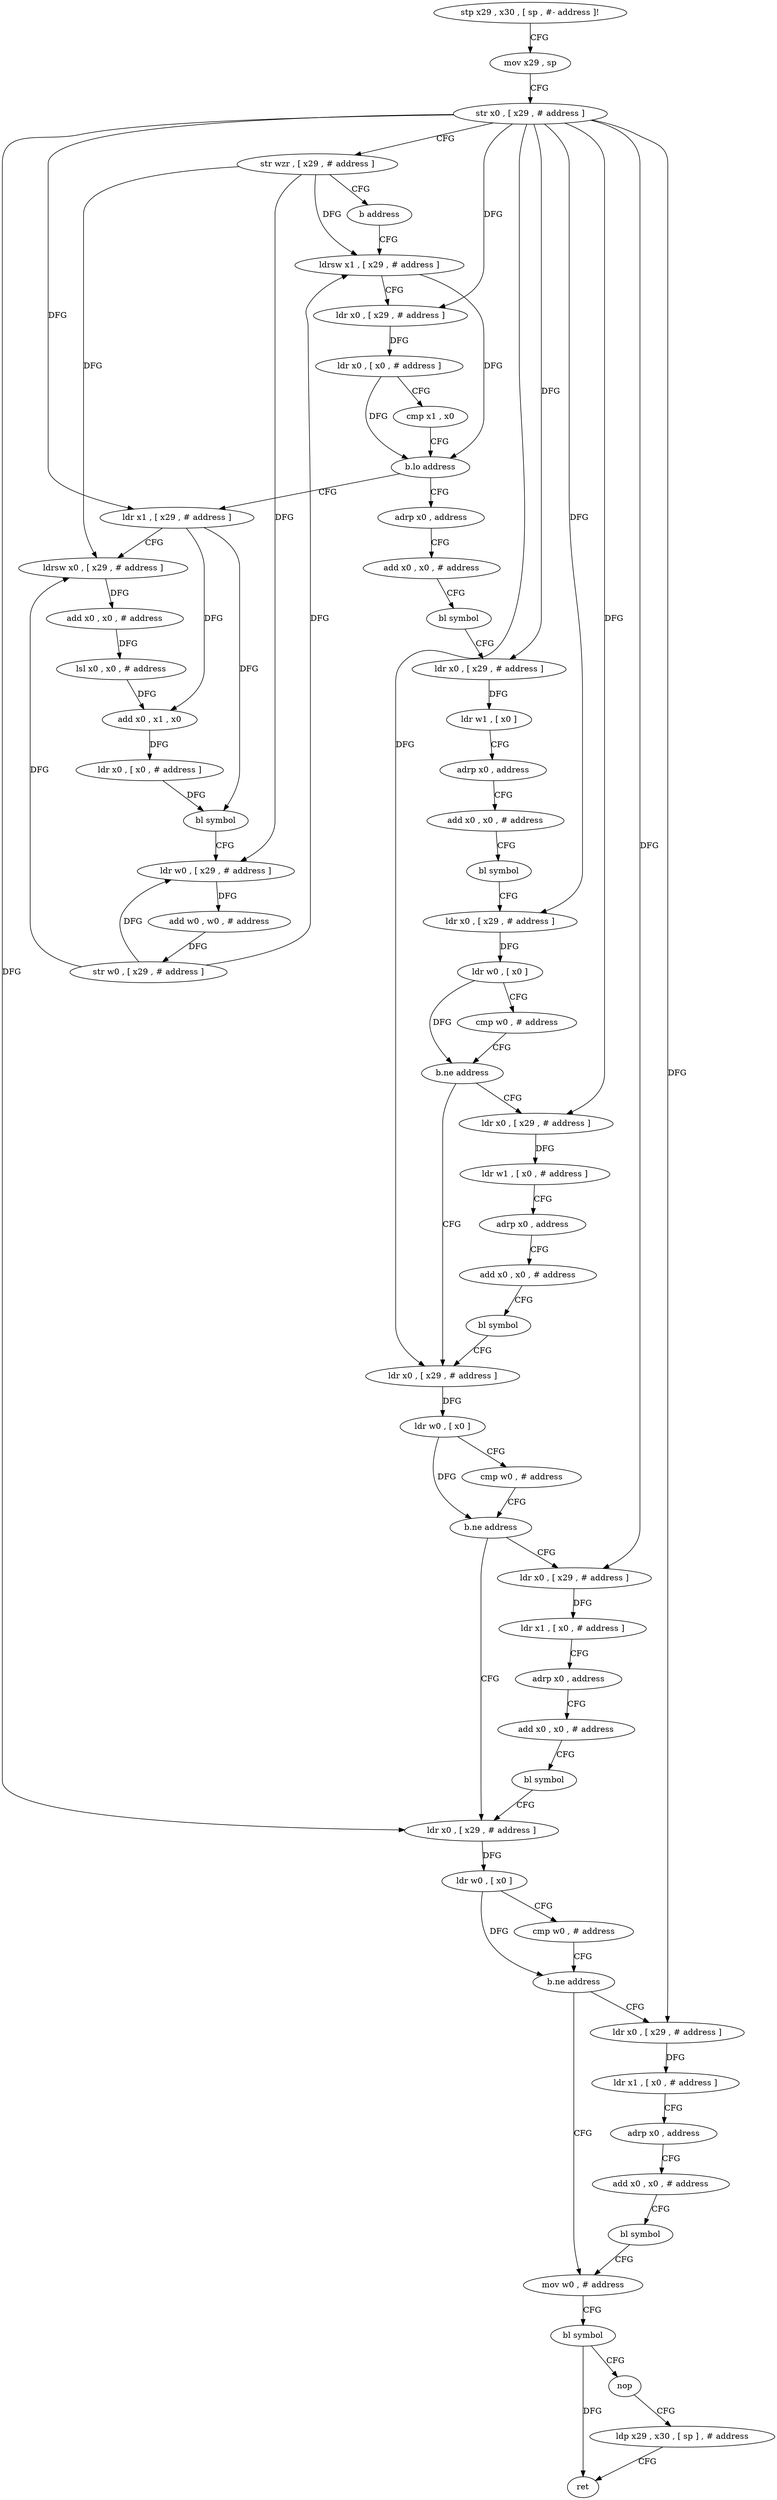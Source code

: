 digraph "func" {
"137300" [label = "stp x29 , x30 , [ sp , #- address ]!" ]
"137304" [label = "mov x29 , sp" ]
"137308" [label = "str x0 , [ x29 , # address ]" ]
"137312" [label = "str wzr , [ x29 , # address ]" ]
"137316" [label = "b address" ]
"137360" [label = "ldrsw x1 , [ x29 , # address ]" ]
"137364" [label = "ldr x0 , [ x29 , # address ]" ]
"137368" [label = "ldr x0 , [ x0 , # address ]" ]
"137372" [label = "cmp x1 , x0" ]
"137376" [label = "b.lo address" ]
"137320" [label = "ldr x1 , [ x29 , # address ]" ]
"137380" [label = "adrp x0 , address" ]
"137324" [label = "ldrsw x0 , [ x29 , # address ]" ]
"137328" [label = "add x0 , x0 , # address" ]
"137332" [label = "lsl x0 , x0 , # address" ]
"137336" [label = "add x0 , x1 , x0" ]
"137340" [label = "ldr x0 , [ x0 , # address ]" ]
"137344" [label = "bl symbol" ]
"137348" [label = "ldr w0 , [ x29 , # address ]" ]
"137352" [label = "add w0 , w0 , # address" ]
"137356" [label = "str w0 , [ x29 , # address ]" ]
"137384" [label = "add x0 , x0 , # address" ]
"137388" [label = "bl symbol" ]
"137392" [label = "ldr x0 , [ x29 , # address ]" ]
"137396" [label = "ldr w1 , [ x0 ]" ]
"137400" [label = "adrp x0 , address" ]
"137404" [label = "add x0 , x0 , # address" ]
"137408" [label = "bl symbol" ]
"137412" [label = "ldr x0 , [ x29 , # address ]" ]
"137416" [label = "ldr w0 , [ x0 ]" ]
"137420" [label = "cmp w0 , # address" ]
"137424" [label = "b.ne address" ]
"137448" [label = "ldr x0 , [ x29 , # address ]" ]
"137428" [label = "ldr x0 , [ x29 , # address ]" ]
"137452" [label = "ldr w0 , [ x0 ]" ]
"137456" [label = "cmp w0 , # address" ]
"137460" [label = "b.ne address" ]
"137484" [label = "ldr x0 , [ x29 , # address ]" ]
"137464" [label = "ldr x0 , [ x29 , # address ]" ]
"137432" [label = "ldr w1 , [ x0 , # address ]" ]
"137436" [label = "adrp x0 , address" ]
"137440" [label = "add x0 , x0 , # address" ]
"137444" [label = "bl symbol" ]
"137488" [label = "ldr w0 , [ x0 ]" ]
"137492" [label = "cmp w0 , # address" ]
"137496" [label = "b.ne address" ]
"137520" [label = "mov w0 , # address" ]
"137500" [label = "ldr x0 , [ x29 , # address ]" ]
"137468" [label = "ldr x1 , [ x0 , # address ]" ]
"137472" [label = "adrp x0 , address" ]
"137476" [label = "add x0 , x0 , # address" ]
"137480" [label = "bl symbol" ]
"137524" [label = "bl symbol" ]
"137528" [label = "nop" ]
"137532" [label = "ldp x29 , x30 , [ sp ] , # address" ]
"137536" [label = "ret" ]
"137504" [label = "ldr x1 , [ x0 , # address ]" ]
"137508" [label = "adrp x0 , address" ]
"137512" [label = "add x0 , x0 , # address" ]
"137516" [label = "bl symbol" ]
"137300" -> "137304" [ label = "CFG" ]
"137304" -> "137308" [ label = "CFG" ]
"137308" -> "137312" [ label = "CFG" ]
"137308" -> "137364" [ label = "DFG" ]
"137308" -> "137320" [ label = "DFG" ]
"137308" -> "137392" [ label = "DFG" ]
"137308" -> "137412" [ label = "DFG" ]
"137308" -> "137448" [ label = "DFG" ]
"137308" -> "137428" [ label = "DFG" ]
"137308" -> "137484" [ label = "DFG" ]
"137308" -> "137464" [ label = "DFG" ]
"137308" -> "137500" [ label = "DFG" ]
"137312" -> "137316" [ label = "CFG" ]
"137312" -> "137360" [ label = "DFG" ]
"137312" -> "137324" [ label = "DFG" ]
"137312" -> "137348" [ label = "DFG" ]
"137316" -> "137360" [ label = "CFG" ]
"137360" -> "137364" [ label = "CFG" ]
"137360" -> "137376" [ label = "DFG" ]
"137364" -> "137368" [ label = "DFG" ]
"137368" -> "137372" [ label = "CFG" ]
"137368" -> "137376" [ label = "DFG" ]
"137372" -> "137376" [ label = "CFG" ]
"137376" -> "137320" [ label = "CFG" ]
"137376" -> "137380" [ label = "CFG" ]
"137320" -> "137324" [ label = "CFG" ]
"137320" -> "137336" [ label = "DFG" ]
"137320" -> "137344" [ label = "DFG" ]
"137380" -> "137384" [ label = "CFG" ]
"137324" -> "137328" [ label = "DFG" ]
"137328" -> "137332" [ label = "DFG" ]
"137332" -> "137336" [ label = "DFG" ]
"137336" -> "137340" [ label = "DFG" ]
"137340" -> "137344" [ label = "DFG" ]
"137344" -> "137348" [ label = "CFG" ]
"137348" -> "137352" [ label = "DFG" ]
"137352" -> "137356" [ label = "DFG" ]
"137356" -> "137360" [ label = "DFG" ]
"137356" -> "137324" [ label = "DFG" ]
"137356" -> "137348" [ label = "DFG" ]
"137384" -> "137388" [ label = "CFG" ]
"137388" -> "137392" [ label = "CFG" ]
"137392" -> "137396" [ label = "DFG" ]
"137396" -> "137400" [ label = "CFG" ]
"137400" -> "137404" [ label = "CFG" ]
"137404" -> "137408" [ label = "CFG" ]
"137408" -> "137412" [ label = "CFG" ]
"137412" -> "137416" [ label = "DFG" ]
"137416" -> "137420" [ label = "CFG" ]
"137416" -> "137424" [ label = "DFG" ]
"137420" -> "137424" [ label = "CFG" ]
"137424" -> "137448" [ label = "CFG" ]
"137424" -> "137428" [ label = "CFG" ]
"137448" -> "137452" [ label = "DFG" ]
"137428" -> "137432" [ label = "DFG" ]
"137452" -> "137456" [ label = "CFG" ]
"137452" -> "137460" [ label = "DFG" ]
"137456" -> "137460" [ label = "CFG" ]
"137460" -> "137484" [ label = "CFG" ]
"137460" -> "137464" [ label = "CFG" ]
"137484" -> "137488" [ label = "DFG" ]
"137464" -> "137468" [ label = "DFG" ]
"137432" -> "137436" [ label = "CFG" ]
"137436" -> "137440" [ label = "CFG" ]
"137440" -> "137444" [ label = "CFG" ]
"137444" -> "137448" [ label = "CFG" ]
"137488" -> "137492" [ label = "CFG" ]
"137488" -> "137496" [ label = "DFG" ]
"137492" -> "137496" [ label = "CFG" ]
"137496" -> "137520" [ label = "CFG" ]
"137496" -> "137500" [ label = "CFG" ]
"137520" -> "137524" [ label = "CFG" ]
"137500" -> "137504" [ label = "DFG" ]
"137468" -> "137472" [ label = "CFG" ]
"137472" -> "137476" [ label = "CFG" ]
"137476" -> "137480" [ label = "CFG" ]
"137480" -> "137484" [ label = "CFG" ]
"137524" -> "137528" [ label = "CFG" ]
"137524" -> "137536" [ label = "DFG" ]
"137528" -> "137532" [ label = "CFG" ]
"137532" -> "137536" [ label = "CFG" ]
"137504" -> "137508" [ label = "CFG" ]
"137508" -> "137512" [ label = "CFG" ]
"137512" -> "137516" [ label = "CFG" ]
"137516" -> "137520" [ label = "CFG" ]
}
